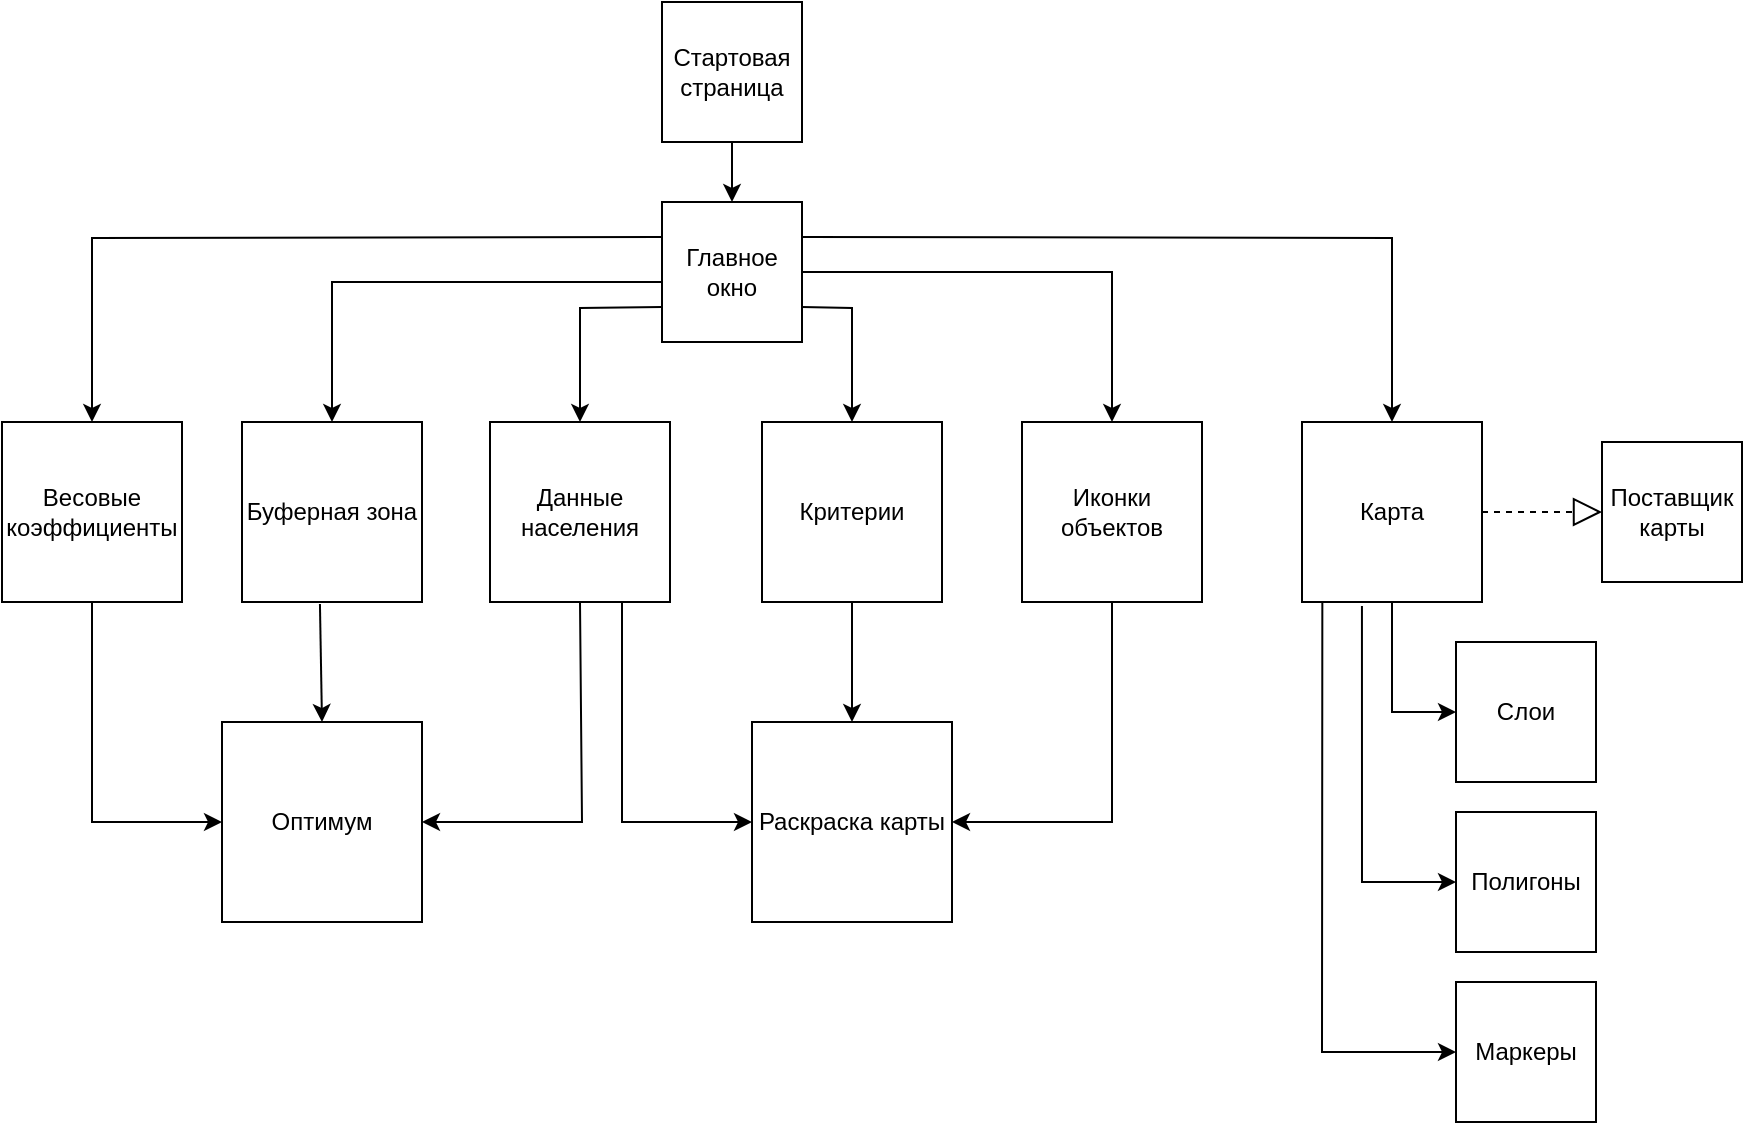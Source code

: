 <mxfile version="16.6.2" type="github">
  <diagram id="C5RBs43oDa-KdzZeNtuy" name="Page-1">
    <mxGraphModel dx="923" dy="377" grid="1" gridSize="10" guides="1" tooltips="1" connect="1" arrows="1" fold="1" page="1" pageScale="1" pageWidth="827" pageHeight="1169" math="0" shadow="0">
      <root>
        <mxCell id="WIyWlLk6GJQsqaUBKTNV-0" />
        <mxCell id="WIyWlLk6GJQsqaUBKTNV-1" parent="WIyWlLk6GJQsqaUBKTNV-0" />
        <mxCell id="8uIvvyFtM6gvIeRK4sEd-0" value="Стартовая страница" style="whiteSpace=wrap;html=1;aspect=fixed;" vertex="1" parent="WIyWlLk6GJQsqaUBKTNV-1">
          <mxGeometry x="430" y="180" width="70" height="70" as="geometry" />
        </mxCell>
        <mxCell id="8uIvvyFtM6gvIeRK4sEd-1" value="Главное окно" style="whiteSpace=wrap;html=1;aspect=fixed;" vertex="1" parent="WIyWlLk6GJQsqaUBKTNV-1">
          <mxGeometry x="430" y="280" width="70" height="70" as="geometry" />
        </mxCell>
        <mxCell id="8uIvvyFtM6gvIeRK4sEd-3" value="Данные населения" style="whiteSpace=wrap;html=1;aspect=fixed;" vertex="1" parent="WIyWlLk6GJQsqaUBKTNV-1">
          <mxGeometry x="344" y="390" width="90" height="90" as="geometry" />
        </mxCell>
        <mxCell id="8uIvvyFtM6gvIeRK4sEd-4" value="Критерии" style="whiteSpace=wrap;html=1;aspect=fixed;" vertex="1" parent="WIyWlLk6GJQsqaUBKTNV-1">
          <mxGeometry x="480" y="390" width="90" height="90" as="geometry" />
        </mxCell>
        <mxCell id="8uIvvyFtM6gvIeRK4sEd-5" value="Весовые коэффициенты" style="whiteSpace=wrap;html=1;aspect=fixed;" vertex="1" parent="WIyWlLk6GJQsqaUBKTNV-1">
          <mxGeometry x="100" y="390" width="90" height="90" as="geometry" />
        </mxCell>
        <mxCell id="8uIvvyFtM6gvIeRK4sEd-6" value="Буферная зона" style="whiteSpace=wrap;html=1;aspect=fixed;" vertex="1" parent="WIyWlLk6GJQsqaUBKTNV-1">
          <mxGeometry x="220" y="390" width="90" height="90" as="geometry" />
        </mxCell>
        <mxCell id="8uIvvyFtM6gvIeRK4sEd-7" value="Оптимум" style="whiteSpace=wrap;html=1;aspect=fixed;" vertex="1" parent="WIyWlLk6GJQsqaUBKTNV-1">
          <mxGeometry x="210" y="540" width="100" height="100" as="geometry" />
        </mxCell>
        <mxCell id="8uIvvyFtM6gvIeRK4sEd-8" value="Раскраска карты" style="whiteSpace=wrap;html=1;aspect=fixed;" vertex="1" parent="WIyWlLk6GJQsqaUBKTNV-1">
          <mxGeometry x="475" y="540" width="100" height="100" as="geometry" />
        </mxCell>
        <mxCell id="8uIvvyFtM6gvIeRK4sEd-9" value="Иконки объектов" style="whiteSpace=wrap;html=1;aspect=fixed;" vertex="1" parent="WIyWlLk6GJQsqaUBKTNV-1">
          <mxGeometry x="610" y="390" width="90" height="90" as="geometry" />
        </mxCell>
        <mxCell id="8uIvvyFtM6gvIeRK4sEd-10" value="" style="endArrow=classic;html=1;rounded=0;entryX=1;entryY=0.5;entryDx=0;entryDy=0;exitX=0.5;exitY=1;exitDx=0;exitDy=0;" edge="1" parent="WIyWlLk6GJQsqaUBKTNV-1" source="8uIvvyFtM6gvIeRK4sEd-3" target="8uIvvyFtM6gvIeRK4sEd-7">
          <mxGeometry width="50" height="50" relative="1" as="geometry">
            <mxPoint x="420" y="530" as="sourcePoint" />
            <mxPoint x="470" y="480" as="targetPoint" />
            <Array as="points">
              <mxPoint x="390" y="590" />
            </Array>
          </mxGeometry>
        </mxCell>
        <mxCell id="8uIvvyFtM6gvIeRK4sEd-11" value="" style="endArrow=classic;html=1;rounded=0;exitX=0.5;exitY=1;exitDx=0;exitDy=0;entryX=0;entryY=0.5;entryDx=0;entryDy=0;" edge="1" parent="WIyWlLk6GJQsqaUBKTNV-1" source="8uIvvyFtM6gvIeRK4sEd-5" target="8uIvvyFtM6gvIeRK4sEd-7">
          <mxGeometry width="50" height="50" relative="1" as="geometry">
            <mxPoint x="420" y="530" as="sourcePoint" />
            <mxPoint x="250" y="630" as="targetPoint" />
            <Array as="points">
              <mxPoint x="145" y="590" />
            </Array>
          </mxGeometry>
        </mxCell>
        <mxCell id="8uIvvyFtM6gvIeRK4sEd-12" value="" style="endArrow=classic;html=1;rounded=0;exitX=0.433;exitY=1.011;exitDx=0;exitDy=0;exitPerimeter=0;entryX=0.5;entryY=0;entryDx=0;entryDy=0;" edge="1" parent="WIyWlLk6GJQsqaUBKTNV-1" source="8uIvvyFtM6gvIeRK4sEd-6" target="8uIvvyFtM6gvIeRK4sEd-7">
          <mxGeometry width="50" height="50" relative="1" as="geometry">
            <mxPoint x="420" y="530" as="sourcePoint" />
            <mxPoint x="260" y="570" as="targetPoint" />
          </mxGeometry>
        </mxCell>
        <mxCell id="8uIvvyFtM6gvIeRK4sEd-13" value="" style="endArrow=classic;html=1;rounded=0;entryX=0.5;entryY=0;entryDx=0;entryDy=0;" edge="1" parent="WIyWlLk6GJQsqaUBKTNV-1" target="8uIvvyFtM6gvIeRK4sEd-8">
          <mxGeometry width="50" height="50" relative="1" as="geometry">
            <mxPoint x="525" y="480" as="sourcePoint" />
            <mxPoint x="470" y="480" as="targetPoint" />
          </mxGeometry>
        </mxCell>
        <mxCell id="8uIvvyFtM6gvIeRK4sEd-14" value="" style="endArrow=classic;html=1;rounded=0;exitX=0.5;exitY=1;exitDx=0;exitDy=0;entryX=1;entryY=0.5;entryDx=0;entryDy=0;" edge="1" parent="WIyWlLk6GJQsqaUBKTNV-1" source="8uIvvyFtM6gvIeRK4sEd-9" target="8uIvvyFtM6gvIeRK4sEd-8">
          <mxGeometry width="50" height="50" relative="1" as="geometry">
            <mxPoint x="420" y="530" as="sourcePoint" />
            <mxPoint x="530" y="570" as="targetPoint" />
            <Array as="points">
              <mxPoint x="655" y="590" />
            </Array>
          </mxGeometry>
        </mxCell>
        <mxCell id="8uIvvyFtM6gvIeRK4sEd-15" value="" style="endArrow=classic;html=1;rounded=0;entryX=0;entryY=0.5;entryDx=0;entryDy=0;" edge="1" parent="WIyWlLk6GJQsqaUBKTNV-1" target="8uIvvyFtM6gvIeRK4sEd-8">
          <mxGeometry width="50" height="50" relative="1" as="geometry">
            <mxPoint x="410" y="480" as="sourcePoint" />
            <mxPoint x="470" y="480" as="targetPoint" />
            <Array as="points">
              <mxPoint x="410" y="590" />
            </Array>
          </mxGeometry>
        </mxCell>
        <mxCell id="8uIvvyFtM6gvIeRK4sEd-16" value="Карта" style="whiteSpace=wrap;html=1;aspect=fixed;" vertex="1" parent="WIyWlLk6GJQsqaUBKTNV-1">
          <mxGeometry x="750" y="390" width="90" height="90" as="geometry" />
        </mxCell>
        <mxCell id="8uIvvyFtM6gvIeRK4sEd-17" value="Слои" style="whiteSpace=wrap;html=1;aspect=fixed;" vertex="1" parent="WIyWlLk6GJQsqaUBKTNV-1">
          <mxGeometry x="827" y="500" width="70" height="70" as="geometry" />
        </mxCell>
        <mxCell id="8uIvvyFtM6gvIeRK4sEd-18" value="Маркеры" style="whiteSpace=wrap;html=1;aspect=fixed;" vertex="1" parent="WIyWlLk6GJQsqaUBKTNV-1">
          <mxGeometry x="827" y="670" width="70" height="70" as="geometry" />
        </mxCell>
        <mxCell id="8uIvvyFtM6gvIeRK4sEd-19" value="Полигоны" style="whiteSpace=wrap;html=1;aspect=fixed;" vertex="1" parent="WIyWlLk6GJQsqaUBKTNV-1">
          <mxGeometry x="827" y="585" width="70" height="70" as="geometry" />
        </mxCell>
        <mxCell id="8uIvvyFtM6gvIeRK4sEd-20" value="Поставщик карты" style="whiteSpace=wrap;html=1;aspect=fixed;" vertex="1" parent="WIyWlLk6GJQsqaUBKTNV-1">
          <mxGeometry x="900" y="400" width="70" height="70" as="geometry" />
        </mxCell>
        <mxCell id="8uIvvyFtM6gvIeRK4sEd-21" value="" style="endArrow=classic;html=1;rounded=0;entryX=0.5;entryY=0;entryDx=0;entryDy=0;exitX=0.5;exitY=1;exitDx=0;exitDy=0;" edge="1" parent="WIyWlLk6GJQsqaUBKTNV-1" source="8uIvvyFtM6gvIeRK4sEd-0" target="8uIvvyFtM6gvIeRK4sEd-1">
          <mxGeometry width="50" height="50" relative="1" as="geometry">
            <mxPoint x="420" y="420" as="sourcePoint" />
            <mxPoint x="470" y="370" as="targetPoint" />
          </mxGeometry>
        </mxCell>
        <mxCell id="8uIvvyFtM6gvIeRK4sEd-23" value="" style="endArrow=classic;html=1;rounded=0;entryX=0.5;entryY=0;entryDx=0;entryDy=0;exitX=0;exitY=0.25;exitDx=0;exitDy=0;" edge="1" parent="WIyWlLk6GJQsqaUBKTNV-1" source="8uIvvyFtM6gvIeRK4sEd-1" target="8uIvvyFtM6gvIeRK4sEd-5">
          <mxGeometry width="50" height="50" relative="1" as="geometry">
            <mxPoint x="550" y="430" as="sourcePoint" />
            <mxPoint x="600" y="380" as="targetPoint" />
            <Array as="points">
              <mxPoint x="145" y="298" />
            </Array>
          </mxGeometry>
        </mxCell>
        <mxCell id="8uIvvyFtM6gvIeRK4sEd-24" value="" style="endArrow=classic;html=1;rounded=0;entryX=0.5;entryY=0;entryDx=0;entryDy=0;" edge="1" parent="WIyWlLk6GJQsqaUBKTNV-1" target="8uIvvyFtM6gvIeRK4sEd-6">
          <mxGeometry width="50" height="50" relative="1" as="geometry">
            <mxPoint x="430" y="320" as="sourcePoint" />
            <mxPoint x="450" y="450" as="targetPoint" />
            <Array as="points">
              <mxPoint x="265" y="320" />
            </Array>
          </mxGeometry>
        </mxCell>
        <mxCell id="8uIvvyFtM6gvIeRK4sEd-25" value="" style="endArrow=classic;html=1;rounded=0;exitX=0;exitY=0.75;exitDx=0;exitDy=0;entryX=0.5;entryY=0;entryDx=0;entryDy=0;" edge="1" parent="WIyWlLk6GJQsqaUBKTNV-1" source="8uIvvyFtM6gvIeRK4sEd-1" target="8uIvvyFtM6gvIeRK4sEd-3">
          <mxGeometry width="50" height="50" relative="1" as="geometry">
            <mxPoint x="500" y="440" as="sourcePoint" />
            <mxPoint x="550" y="390" as="targetPoint" />
            <Array as="points">
              <mxPoint x="389" y="333" />
            </Array>
          </mxGeometry>
        </mxCell>
        <mxCell id="8uIvvyFtM6gvIeRK4sEd-26" value="" style="endArrow=classic;html=1;rounded=0;entryX=0.5;entryY=0;entryDx=0;entryDy=0;exitX=1;exitY=0.75;exitDx=0;exitDy=0;" edge="1" parent="WIyWlLk6GJQsqaUBKTNV-1" source="8uIvvyFtM6gvIeRK4sEd-1" target="8uIvvyFtM6gvIeRK4sEd-4">
          <mxGeometry width="50" height="50" relative="1" as="geometry">
            <mxPoint x="540" y="430" as="sourcePoint" />
            <mxPoint x="590" y="380" as="targetPoint" />
            <Array as="points">
              <mxPoint x="525" y="333" />
            </Array>
          </mxGeometry>
        </mxCell>
        <mxCell id="8uIvvyFtM6gvIeRK4sEd-27" value="" style="endArrow=classic;html=1;rounded=0;entryX=0.5;entryY=0;entryDx=0;entryDy=0;exitX=1;exitY=0.5;exitDx=0;exitDy=0;" edge="1" parent="WIyWlLk6GJQsqaUBKTNV-1" source="8uIvvyFtM6gvIeRK4sEd-1" target="8uIvvyFtM6gvIeRK4sEd-9">
          <mxGeometry width="50" height="50" relative="1" as="geometry">
            <mxPoint x="560" y="410" as="sourcePoint" />
            <mxPoint x="610" y="360" as="targetPoint" />
            <Array as="points">
              <mxPoint x="655" y="315" />
            </Array>
          </mxGeometry>
        </mxCell>
        <mxCell id="8uIvvyFtM6gvIeRK4sEd-28" value="" style="endArrow=classic;html=1;rounded=0;entryX=0.5;entryY=0;entryDx=0;entryDy=0;exitX=1;exitY=0.25;exitDx=0;exitDy=0;" edge="1" parent="WIyWlLk6GJQsqaUBKTNV-1" source="8uIvvyFtM6gvIeRK4sEd-1" target="8uIvvyFtM6gvIeRK4sEd-16">
          <mxGeometry width="50" height="50" relative="1" as="geometry">
            <mxPoint x="560" y="410" as="sourcePoint" />
            <mxPoint x="610" y="360" as="targetPoint" />
            <Array as="points">
              <mxPoint x="795" y="298" />
            </Array>
          </mxGeometry>
        </mxCell>
        <mxCell id="8uIvvyFtM6gvIeRK4sEd-29" value="" style="endArrow=block;dashed=1;endFill=0;endSize=12;html=1;rounded=0;entryX=0;entryY=0.5;entryDx=0;entryDy=0;exitX=1;exitY=0.5;exitDx=0;exitDy=0;" edge="1" parent="WIyWlLk6GJQsqaUBKTNV-1" source="8uIvvyFtM6gvIeRK4sEd-16" target="8uIvvyFtM6gvIeRK4sEd-20">
          <mxGeometry width="160" relative="1" as="geometry">
            <mxPoint x="650" y="510" as="sourcePoint" />
            <mxPoint x="810" y="510" as="targetPoint" />
          </mxGeometry>
        </mxCell>
        <mxCell id="8uIvvyFtM6gvIeRK4sEd-30" value="" style="endArrow=classic;html=1;rounded=0;entryX=0;entryY=0.5;entryDx=0;entryDy=0;exitX=0.5;exitY=1;exitDx=0;exitDy=0;" edge="1" parent="WIyWlLk6GJQsqaUBKTNV-1" source="8uIvvyFtM6gvIeRK4sEd-16" target="8uIvvyFtM6gvIeRK4sEd-17">
          <mxGeometry width="50" height="50" relative="1" as="geometry">
            <mxPoint x="720" y="670" as="sourcePoint" />
            <mxPoint x="770" y="620" as="targetPoint" />
            <Array as="points">
              <mxPoint x="795" y="535" />
            </Array>
          </mxGeometry>
        </mxCell>
        <mxCell id="8uIvvyFtM6gvIeRK4sEd-31" value="" style="endArrow=classic;html=1;rounded=0;entryX=0;entryY=0.5;entryDx=0;entryDy=0;exitX=0.333;exitY=1.022;exitDx=0;exitDy=0;exitPerimeter=0;" edge="1" parent="WIyWlLk6GJQsqaUBKTNV-1" source="8uIvvyFtM6gvIeRK4sEd-16" target="8uIvvyFtM6gvIeRK4sEd-19">
          <mxGeometry width="50" height="50" relative="1" as="geometry">
            <mxPoint x="770" y="480" as="sourcePoint" />
            <mxPoint x="770" y="560" as="targetPoint" />
            <Array as="points">
              <mxPoint x="780" y="620" />
            </Array>
          </mxGeometry>
        </mxCell>
        <mxCell id="8uIvvyFtM6gvIeRK4sEd-32" value="" style="endArrow=classic;html=1;rounded=0;entryX=0;entryY=0.5;entryDx=0;entryDy=0;exitX=0.113;exitY=1.006;exitDx=0;exitDy=0;exitPerimeter=0;" edge="1" parent="WIyWlLk6GJQsqaUBKTNV-1" source="8uIvvyFtM6gvIeRK4sEd-16" target="8uIvvyFtM6gvIeRK4sEd-18">
          <mxGeometry width="50" height="50" relative="1" as="geometry">
            <mxPoint x="580" y="770" as="sourcePoint" />
            <mxPoint x="630" y="720" as="targetPoint" />
            <Array as="points">
              <mxPoint x="760" y="705" />
            </Array>
          </mxGeometry>
        </mxCell>
      </root>
    </mxGraphModel>
  </diagram>
</mxfile>

